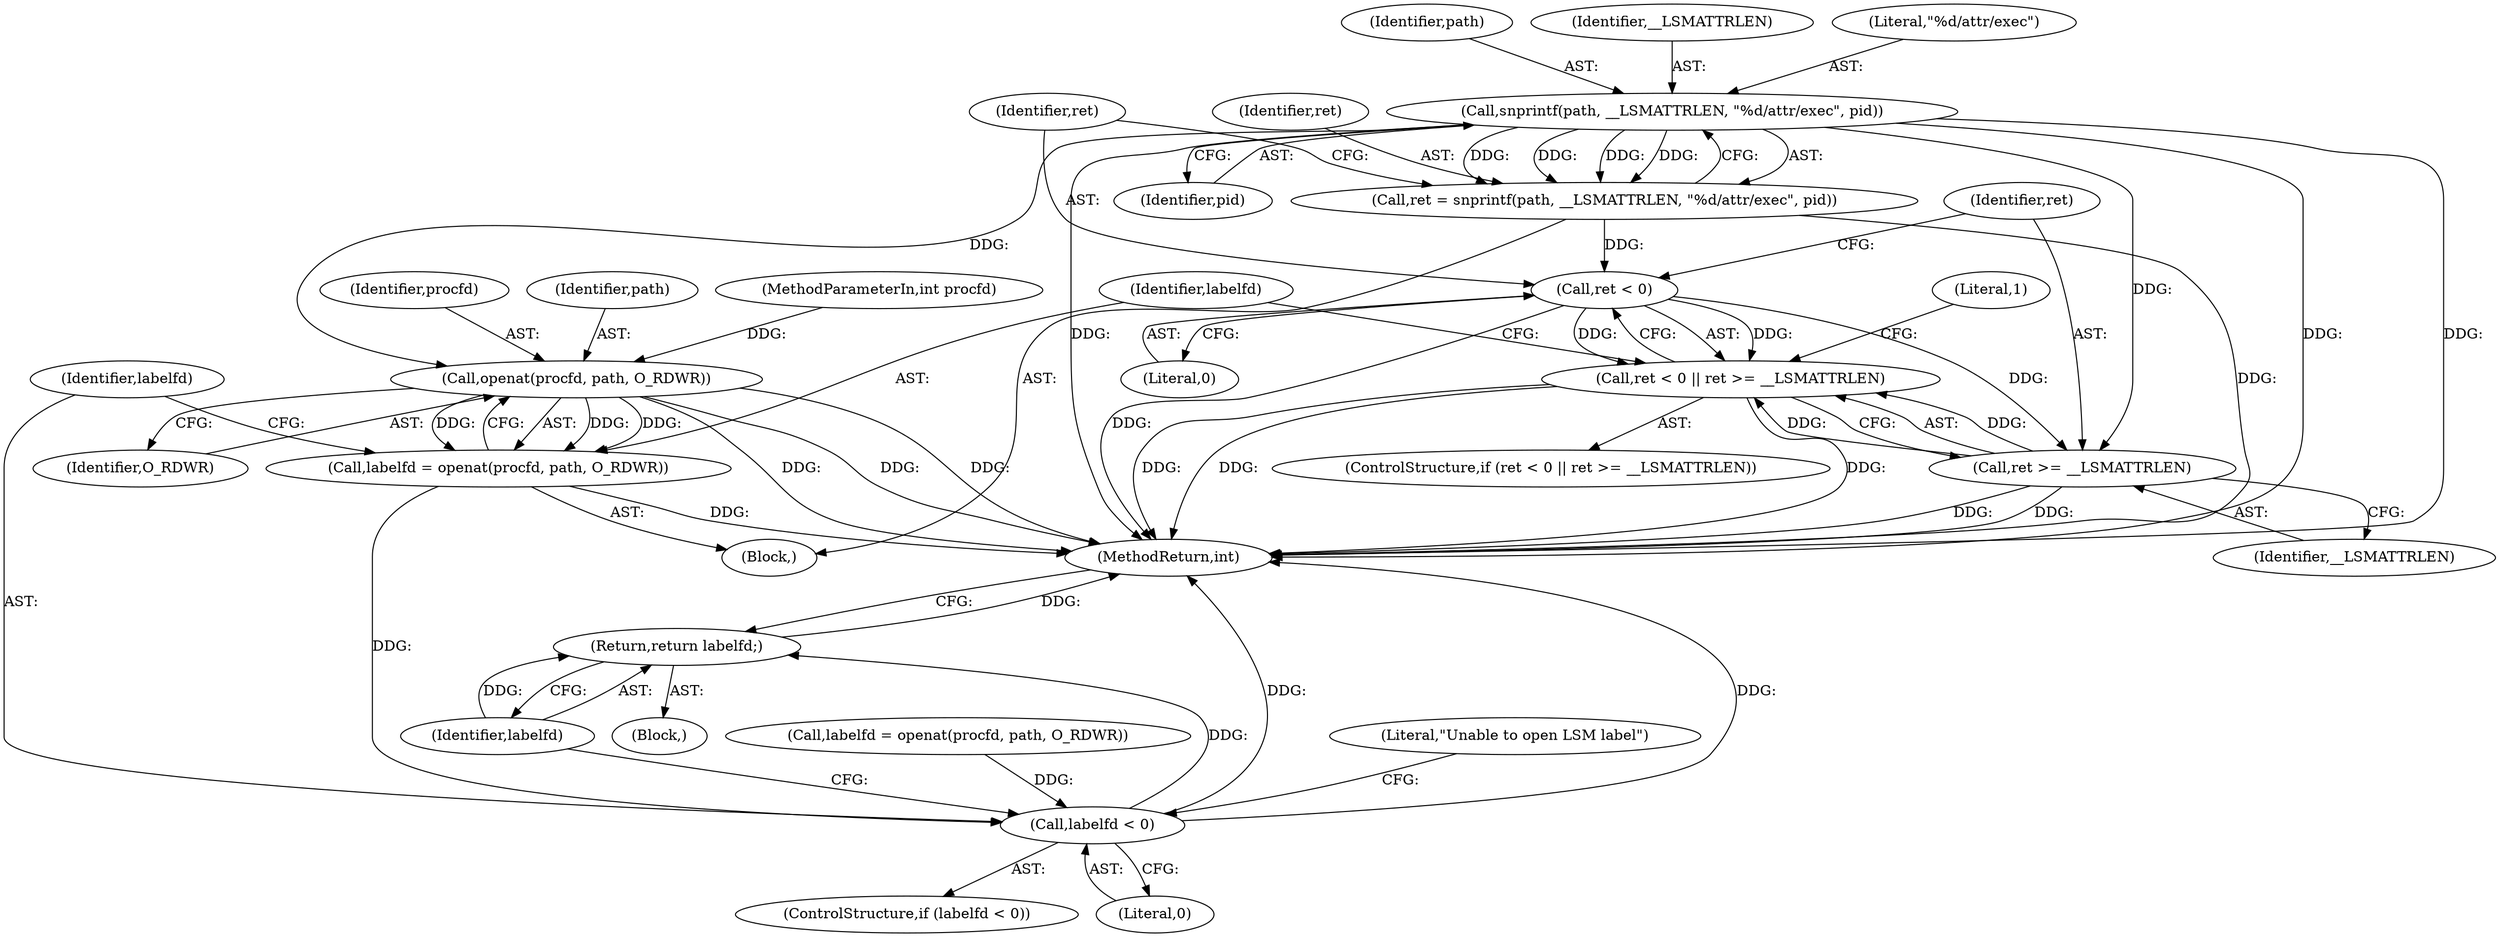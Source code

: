 digraph "0_lxc_81f466d05f2a89cb4f122ef7f593ff3f279b165c_0@API" {
"1000153" [label="(Call,snprintf(path, __LSMATTRLEN, \"%d/attr/exec\", pid))"];
"1000151" [label="(Call,ret = snprintf(path, __LSMATTRLEN, \"%d/attr/exec\", pid))"];
"1000160" [label="(Call,ret < 0)"];
"1000159" [label="(Call,ret < 0 || ret >= __LSMATTRLEN)"];
"1000163" [label="(Call,ret >= __LSMATTRLEN)"];
"1000171" [label="(Call,openat(procfd, path, O_RDWR))"];
"1000169" [label="(Call,labelfd = openat(procfd, path, O_RDWR))"];
"1000202" [label="(Call,labelfd < 0)"];
"1000211" [label="(Return,return labelfd;)"];
"1000154" [label="(Identifier,path)"];
"1000168" [label="(Literal,1)"];
"1000201" [label="(ControlStructure,if (labelfd < 0))"];
"1000195" [label="(Call,labelfd = openat(procfd, path, O_RDWR))"];
"1000163" [label="(Call,ret >= __LSMATTRLEN)"];
"1000203" [label="(Identifier,labelfd)"];
"1000155" [label="(Identifier,__LSMATTRLEN)"];
"1000169" [label="(Call,labelfd = openat(procfd, path, O_RDWR))"];
"1000211" [label="(Return,return labelfd;)"];
"1000174" [label="(Identifier,O_RDWR)"];
"1000171" [label="(Call,openat(procfd, path, O_RDWR))"];
"1000170" [label="(Identifier,labelfd)"];
"1000152" [label="(Identifier,ret)"];
"1000159" [label="(Call,ret < 0 || ret >= __LSMATTRLEN)"];
"1000202" [label="(Call,labelfd < 0)"];
"1000162" [label="(Literal,0)"];
"1000213" [label="(MethodReturn,int)"];
"1000161" [label="(Identifier,ret)"];
"1000151" [label="(Call,ret = snprintf(path, __LSMATTRLEN, \"%d/attr/exec\", pid))"];
"1000153" [label="(Call,snprintf(path, __LSMATTRLEN, \"%d/attr/exec\", pid))"];
"1000204" [label="(Literal,0)"];
"1000150" [label="(Block,)"];
"1000160" [label="(Call,ret < 0)"];
"1000107" [label="(Block,)"];
"1000164" [label="(Identifier,ret)"];
"1000173" [label="(Identifier,path)"];
"1000212" [label="(Identifier,labelfd)"];
"1000165" [label="(Identifier,__LSMATTRLEN)"];
"1000207" [label="(Literal,\"Unable to open LSM label\")"];
"1000156" [label="(Literal,\"%d/attr/exec\")"];
"1000158" [label="(ControlStructure,if (ret < 0 || ret >= __LSMATTRLEN))"];
"1000103" [label="(MethodParameterIn,int procfd)"];
"1000157" [label="(Identifier,pid)"];
"1000172" [label="(Identifier,procfd)"];
"1000153" -> "1000151"  [label="AST: "];
"1000153" -> "1000157"  [label="CFG: "];
"1000154" -> "1000153"  [label="AST: "];
"1000155" -> "1000153"  [label="AST: "];
"1000156" -> "1000153"  [label="AST: "];
"1000157" -> "1000153"  [label="AST: "];
"1000151" -> "1000153"  [label="CFG: "];
"1000153" -> "1000213"  [label="DDG: "];
"1000153" -> "1000213"  [label="DDG: "];
"1000153" -> "1000213"  [label="DDG: "];
"1000153" -> "1000151"  [label="DDG: "];
"1000153" -> "1000151"  [label="DDG: "];
"1000153" -> "1000151"  [label="DDG: "];
"1000153" -> "1000151"  [label="DDG: "];
"1000153" -> "1000163"  [label="DDG: "];
"1000153" -> "1000171"  [label="DDG: "];
"1000151" -> "1000150"  [label="AST: "];
"1000152" -> "1000151"  [label="AST: "];
"1000161" -> "1000151"  [label="CFG: "];
"1000151" -> "1000213"  [label="DDG: "];
"1000151" -> "1000160"  [label="DDG: "];
"1000160" -> "1000159"  [label="AST: "];
"1000160" -> "1000162"  [label="CFG: "];
"1000161" -> "1000160"  [label="AST: "];
"1000162" -> "1000160"  [label="AST: "];
"1000164" -> "1000160"  [label="CFG: "];
"1000159" -> "1000160"  [label="CFG: "];
"1000160" -> "1000213"  [label="DDG: "];
"1000160" -> "1000159"  [label="DDG: "];
"1000160" -> "1000159"  [label="DDG: "];
"1000160" -> "1000163"  [label="DDG: "];
"1000159" -> "1000158"  [label="AST: "];
"1000159" -> "1000163"  [label="CFG: "];
"1000163" -> "1000159"  [label="AST: "];
"1000168" -> "1000159"  [label="CFG: "];
"1000170" -> "1000159"  [label="CFG: "];
"1000159" -> "1000213"  [label="DDG: "];
"1000159" -> "1000213"  [label="DDG: "];
"1000159" -> "1000213"  [label="DDG: "];
"1000163" -> "1000159"  [label="DDG: "];
"1000163" -> "1000159"  [label="DDG: "];
"1000163" -> "1000165"  [label="CFG: "];
"1000164" -> "1000163"  [label="AST: "];
"1000165" -> "1000163"  [label="AST: "];
"1000163" -> "1000213"  [label="DDG: "];
"1000163" -> "1000213"  [label="DDG: "];
"1000171" -> "1000169"  [label="AST: "];
"1000171" -> "1000174"  [label="CFG: "];
"1000172" -> "1000171"  [label="AST: "];
"1000173" -> "1000171"  [label="AST: "];
"1000174" -> "1000171"  [label="AST: "];
"1000169" -> "1000171"  [label="CFG: "];
"1000171" -> "1000213"  [label="DDG: "];
"1000171" -> "1000213"  [label="DDG: "];
"1000171" -> "1000213"  [label="DDG: "];
"1000171" -> "1000169"  [label="DDG: "];
"1000171" -> "1000169"  [label="DDG: "];
"1000171" -> "1000169"  [label="DDG: "];
"1000103" -> "1000171"  [label="DDG: "];
"1000169" -> "1000150"  [label="AST: "];
"1000170" -> "1000169"  [label="AST: "];
"1000203" -> "1000169"  [label="CFG: "];
"1000169" -> "1000213"  [label="DDG: "];
"1000169" -> "1000202"  [label="DDG: "];
"1000202" -> "1000201"  [label="AST: "];
"1000202" -> "1000204"  [label="CFG: "];
"1000203" -> "1000202"  [label="AST: "];
"1000204" -> "1000202"  [label="AST: "];
"1000207" -> "1000202"  [label="CFG: "];
"1000212" -> "1000202"  [label="CFG: "];
"1000202" -> "1000213"  [label="DDG: "];
"1000202" -> "1000213"  [label="DDG: "];
"1000195" -> "1000202"  [label="DDG: "];
"1000202" -> "1000211"  [label="DDG: "];
"1000211" -> "1000107"  [label="AST: "];
"1000211" -> "1000212"  [label="CFG: "];
"1000212" -> "1000211"  [label="AST: "];
"1000213" -> "1000211"  [label="CFG: "];
"1000211" -> "1000213"  [label="DDG: "];
"1000212" -> "1000211"  [label="DDG: "];
}
